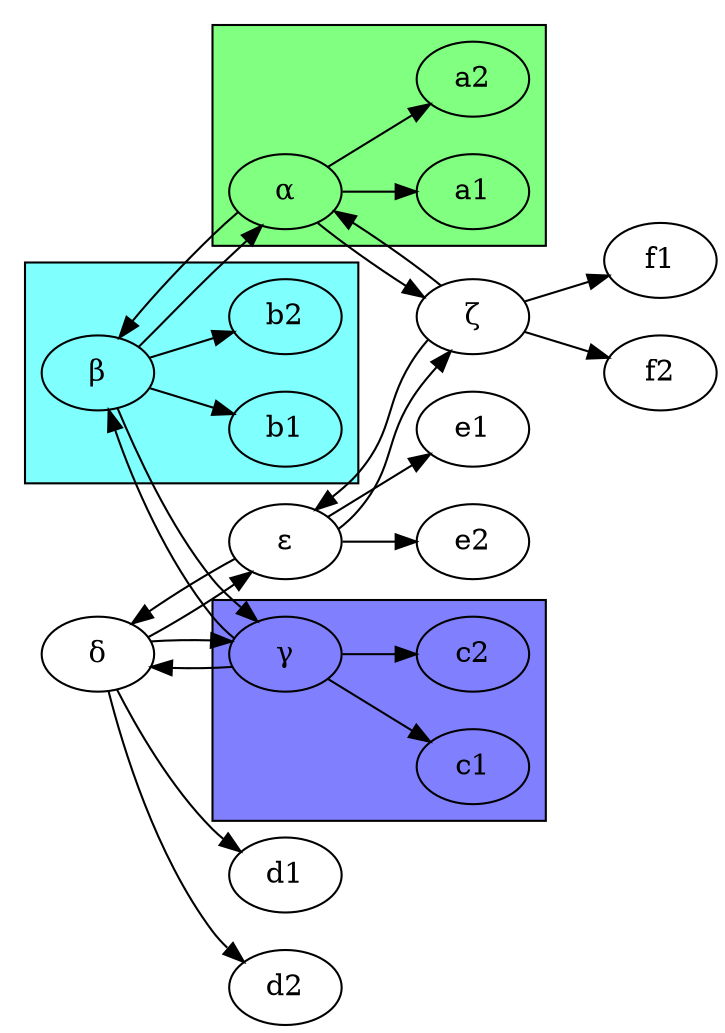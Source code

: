 digraph {
    rankdir=LR

    a[label="&alpha;"]
    b[label="&beta;"]
    c[label="&gamma;"]
    d[label="&delta;"]
    e[label="&epsilon;"]
    f[label="&zeta;"]

    subgraph cluster1 {
        rank = same;
        style = "filled";
        fillcolor = "#80ff80";
        a;
        a1;
        a2;
    }

    subgraph cluster2 {
        rank = same;
        style = "filled";
        fillcolor = "#80ffff";
        b;
        b1;
        b2;
    }

    subgraph cluster3 {
        rank = same;
        style = "filled";
        fillcolor = "#8080ff";
        c;
        c1;
        c2;
    }

    a -> b;
    b -> c;
    c -> d;
    d -> e;
    e -> f;
    f -> a;

    b -> a;
    c -> b;
    d -> c;
    e -> d;
    f -> e;
    a -> f;

    a -> a1;
    a -> a2;
    b -> b1;
    b -> b2;
    c -> c1;
    c -> c2;
    d -> d1;
    d -> d2;
    e -> e1;
    e -> e2;
    f -> f1;
    f -> f2;
}
